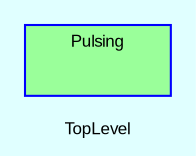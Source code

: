 digraph TopLevel {
    label = "TopLevel"
    compound = true
    fontname = Arial
    fontsize = 8
    bgcolor = lightcyan1
    node [
        color = black,
        fontname = Arial,
        fontsize = 8
    ]

    subgraph cluster_Pulsing {
        label = "Pulsing"
        fillcolor = palegreen1
        URL = "classes/Pulsing.html"
        color = blue
        fontname = Arial
        style = filled
        Pulsing [
            shape = plaintext,
            height = 0.01,
            width = 0.75,
            label = ""
        ]

    }

}

